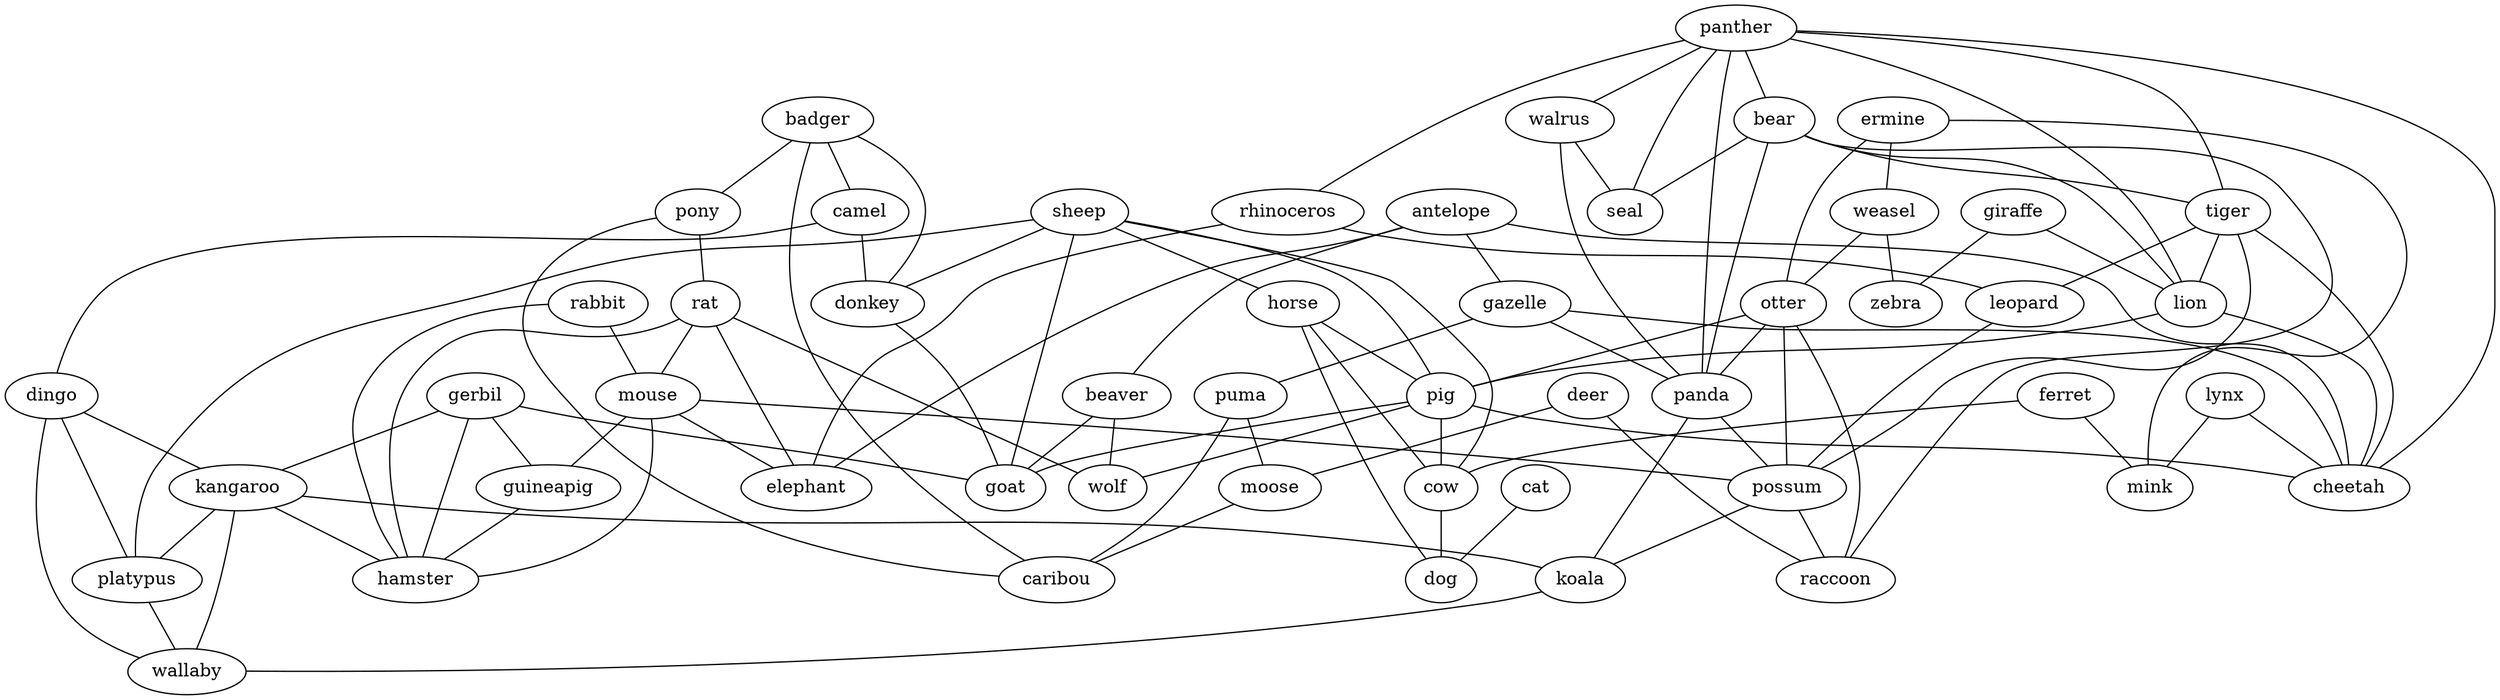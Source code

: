strict graph G {
antelope;
gazelle;
ermine;
weasel;
badger;
sheep;
horse;
gerbil;
panther;
camel;
bear;
tiger;
ferret;
giraffe;
rabbit;
otter;
dingo;
lion;
cat;
lynx;
walrus;
donkey;
mink;
pony;
deer;
pig;
rat;
zebra;
seal;
beaver;
mouse;
panda;
puma;
rhinoceros;
guineapig;
elephant;
cheetah;
goat;
moose;
kangaroo;
leopard;
possum;
koala;
cow;
platypus;
dog;
wolf;
hamster;
raccoon;
wallaby;
caribou;
antelope -- beaver  [weight=1];
antelope -- cheetah  [weight=1];
antelope -- gazelle  [weight=1];
antelope -- elephant  [weight=1];
gazelle -- puma  [weight=1];
gazelle -- cheetah  [weight=1];
gazelle -- panda  [weight=1];
ermine -- mink  [weight=1];
ermine -- weasel  [weight=1];
ermine -- otter  [weight=1];
weasel -- zebra  [weight=1];
weasel -- otter  [weight=1];
badger -- pony  [weight=1];
badger -- donkey  [weight=1];
badger -- caribou  [weight=1];
badger -- camel  [weight=1];
sheep -- horse  [weight=1];
sheep -- cow  [weight=1];
sheep -- platypus  [weight=1];
sheep -- pig  [weight=1];
sheep -- goat  [weight=1];
sheep -- donkey  [weight=1];
horse -- cow  [weight=1];
horse -- dog  [weight=1];
horse -- pig  [weight=1];
gerbil -- kangaroo  [weight=1];
gerbil -- guineapig  [weight=1];
gerbil -- goat  [weight=1];
gerbil -- hamster  [weight=1];
panther -- tiger  [weight=1];
panther -- bear  [weight=1];
panther -- rhinoceros  [weight=1];
panther -- lion  [weight=1];
panther -- seal  [weight=1];
panther -- cheetah  [weight=1];
panther -- walrus  [weight=1];
panther -- panda  [weight=1];
camel -- donkey  [weight=1];
camel -- dingo  [weight=1];
bear -- tiger  [weight=1];
bear -- lion  [weight=1];
bear -- seal  [weight=1];
bear -- raccoon  [weight=1];
bear -- panda  [weight=1];
tiger -- leopard  [weight=1];
tiger -- possum  [weight=1];
tiger -- lion  [weight=1];
tiger -- cheetah  [weight=1];
ferret -- mink  [weight=1];
ferret -- cow  [weight=1];
giraffe -- lion  [weight=1];
giraffe -- zebra  [weight=1];
rabbit -- mouse  [weight=1];
rabbit -- hamster  [weight=1];
otter -- pig  [weight=1];
otter -- possum  [weight=1];
otter -- raccoon  [weight=1];
otter -- panda  [weight=1];
dingo -- kangaroo  [weight=1];
dingo -- platypus  [weight=1];
dingo -- wallaby  [weight=1];
lion -- pig  [weight=1];
lion -- cheetah  [weight=1];
cat -- dog  [weight=1];
lynx -- cheetah  [weight=1];
lynx -- mink  [weight=1];
walrus -- panda  [weight=1];
walrus -- seal  [weight=1];
donkey -- goat  [weight=1];
pony -- rat  [weight=1];
pony -- caribou  [weight=1];
deer -- raccoon  [weight=1];
deer -- moose  [weight=1];
pig -- cow  [weight=1];
pig -- wolf  [weight=1];
pig -- cheetah  [weight=1];
pig -- goat  [weight=1];
rat -- wolf  [weight=1];
rat -- hamster  [weight=1];
rat -- elephant  [weight=1];
rat -- mouse  [weight=1];
beaver -- wolf  [weight=1];
beaver -- goat  [weight=1];
mouse -- possum  [weight=1];
mouse -- guineapig  [weight=1];
mouse -- hamster  [weight=1];
mouse -- elephant  [weight=1];
panda -- koala  [weight=1];
panda -- possum  [weight=1];
puma -- moose  [weight=1];
puma -- caribou  [weight=1];
rhinoceros -- elephant  [weight=1];
rhinoceros -- leopard  [weight=1];
guineapig -- hamster  [weight=1];
moose -- caribou  [weight=1];
kangaroo -- koala  [weight=1];
kangaroo -- platypus  [weight=1];
kangaroo -- hamster  [weight=1];
kangaroo -- wallaby  [weight=1];
leopard -- possum  [weight=1];
possum -- koala  [weight=1];
possum -- raccoon  [weight=1];
koala -- wallaby  [weight=1];
cow -- dog  [weight=1];
platypus -- wallaby  [weight=1];
}
